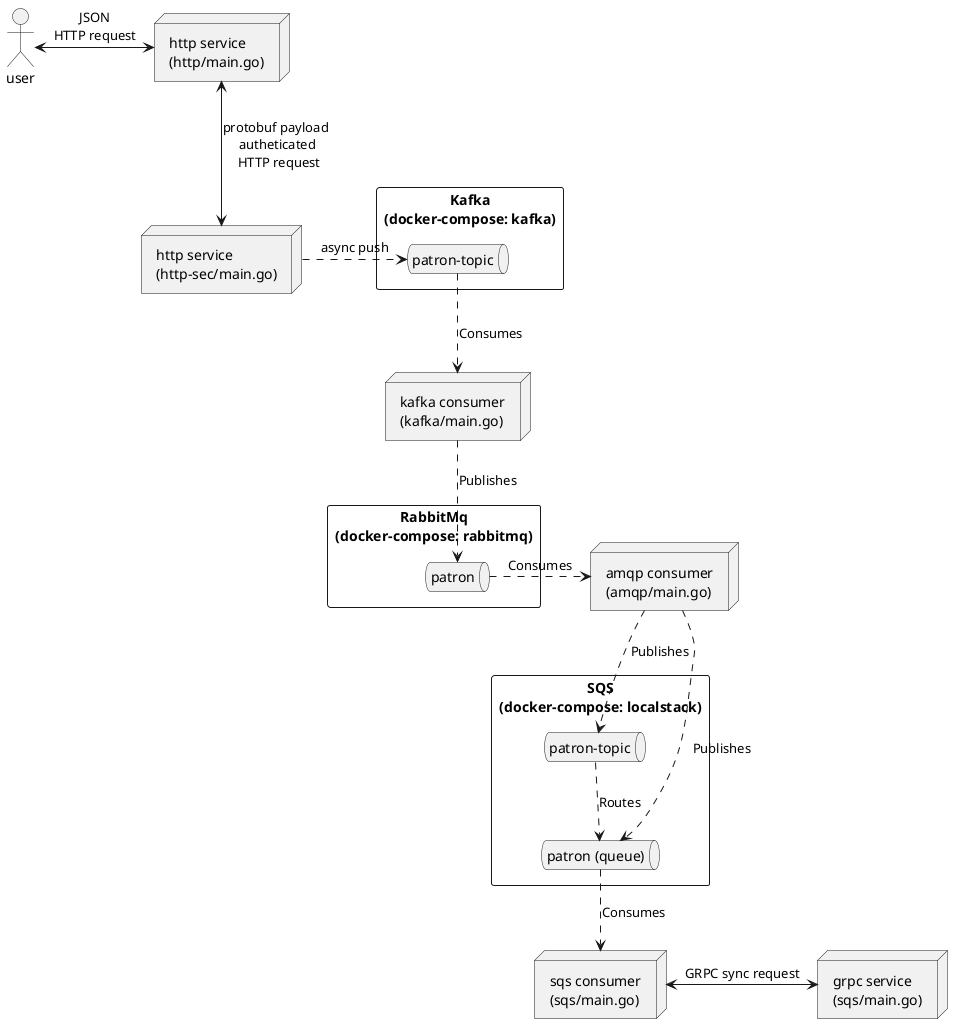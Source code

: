 @startuml

actor u as "user"

node HttpSvc as "http service\n(http/main.go)"
node HttpSecSvc as "http service\n(http-sec/main.go)"

node kafkaSvc as "kafka consumer\n(kafka/main.go)"
node amqpSvc as "amqp consumer\n(amqp/main.go)"
node sqsSvc as "sqs consumer\n(sqs/main.go)"
node grpcSvc as "grpc service\n(sqs/main.go)"

rectangle "Kafka\n(docker-compose: kafka)" {
    queue kafkaTopic as "patron-topic"
}

rectangle "RabbitMq\n(docker-compose: rabbitmq)" {
    queue amqpQueue as "patron"
}

rectangle "SQS\n(docker-compose: localstack)" {
    queue sqsQueue as "patron (queue)"
    queue snsTopic as "patron-topic"
}


u <-> HttpSvc : JSON\nHTTP request
HttpSvc <--> HttpSecSvc : protobuf payload \nautheticated\n HTTP request
HttpSecSvc .> kafkaTopic : async push
kafkaTopic ..> kafkaSvc : Consumes
kafkaSvc ..> amqpQueue : Publishes
amqpQueue .> amqpSvc : Consumes
amqpSvc .> sqsQueue : Publishes
amqpSvc ..> snsTopic : Publishes
snsTopic ..> sqsQueue : Routes
sqsQueue ..> sqsSvc: Consumes
sqsSvc <-> grpcSvc : GRPC sync request
@enduml
